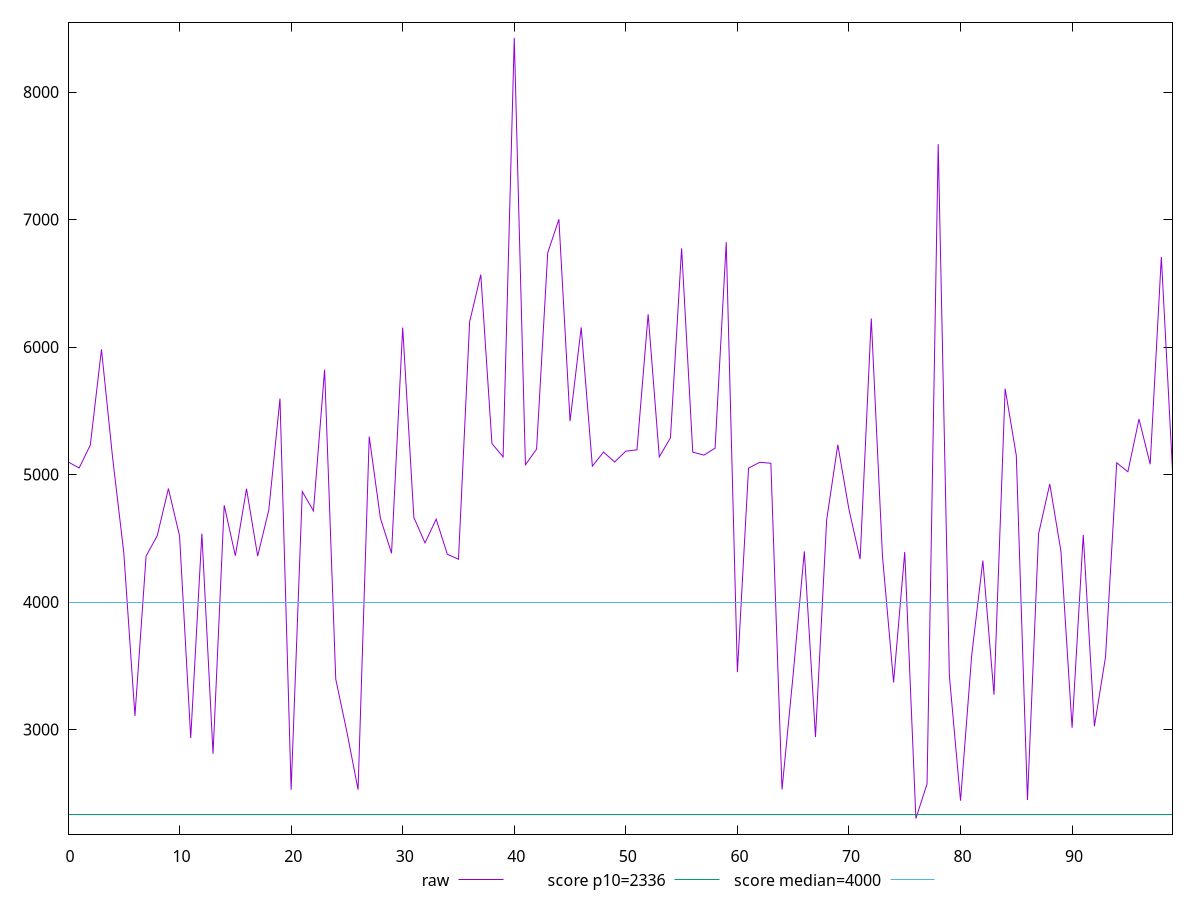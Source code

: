 reset

$raw <<EOF
0 5099.8144999999995
1 5051.968000000001
2 5231.862
3 5981.777499999999
4 5132.0085
5 4387.7055
6 3107.2695000000003
7 4360.917
8 4521.188999999999
9 4890.136
10 4518.329
11 2933.6645
12 4537.255
13 2810.2025000000003
14 4759.547500000001
15 4363.434
16 4889.039000000001
17 4361.0455
18 4722.449499999999
19 5596.4665
20 2528.165
21 4866.950999999999
22 4715.5005
23 5823.2255
24 3395.0209999999997
25 2981.1305
26 2529.1769999999997
27 5298.227
28 4658.7384999999995
29 4382.7695
30 6153.2325
31 4664.142
32 4464.3675
33 4650.6085
34 4375.308999999999
35 4336.130999999999
36 6198.572
37 6568.533500000001
38 5243.302
39 5138.939000000001
40 8424.89
41 5076.5555
42 5199.8910000000005
43 6739.789000000001
44 7002.1535
45 5418.934000000001
46 6154.579
47 5065.843
48 5176.517500000001
49 5099.049
50 5183.8
51 5194.325500000001
52 6257.0795
53 5138.722
54 5288.32
55 6774.512
56 5176.0595
57 5152.6759999999995
58 5207.316500000001
59 6822.920999999999
60 3450.249
61 5050.7605
62 5096.586499999999
63 5088.887999999999
64 2530.159
65 3433.8815000000004
66 4397.791499999999
67 2941.681
68 4643.2074999999995
69 5233.4885
70 4727.1055
71 4336.888999999999
72 6224.457
73 4365.308999999999
74 3370.043
75 4392.9805
76 2302.6250000000005
77 2574.193
78 7591.764499999999
79 3424.0689999999995
80 2442.2294999999995
81 3580.45
82 4325.664
83 3273.553
84 5673.711999999999
85 5149.403
86 2447.5350000000003
87 4535.9995
88 4926.4980000000005
89 4399.174
90 3014.1574999999993
91 4527.015
92 3026.3014999999996
93 3571.5834999999997
94 5092.5650000000005
95 5021.913500000001
96 5435.0995
97 5081.557499999999
98 6707.131
99 5034.929
EOF

set key outside below
set xrange [0:99]
set yrange [2180.1797000000006:8547.335299999999]
set trange [2180.1797000000006:8547.335299999999]
set terminal svg size 640, 500 enhanced background rgb 'white'
set output "reprap/first-meaningful-paint/samples/pages+cached+noexternal+nomedia+nocss+nojs/raw/values.svg"

plot $raw title "raw" with line, \
     2336 title "score p10=2336", \
     4000 title "score median=4000"

reset
